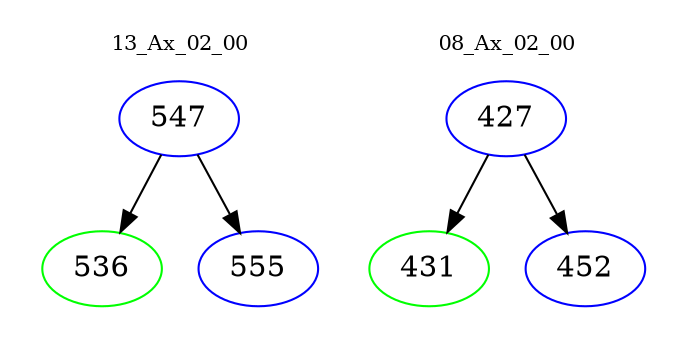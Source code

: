 digraph{
subgraph cluster_0 {
color = white
label = "13_Ax_02_00";
fontsize=10;
T0_547 [label="547", color="blue"]
T0_547 -> T0_536 [color="black"]
T0_536 [label="536", color="green"]
T0_547 -> T0_555 [color="black"]
T0_555 [label="555", color="blue"]
}
subgraph cluster_1 {
color = white
label = "08_Ax_02_00";
fontsize=10;
T1_427 [label="427", color="blue"]
T1_427 -> T1_431 [color="black"]
T1_431 [label="431", color="green"]
T1_427 -> T1_452 [color="black"]
T1_452 [label="452", color="blue"]
}
}
